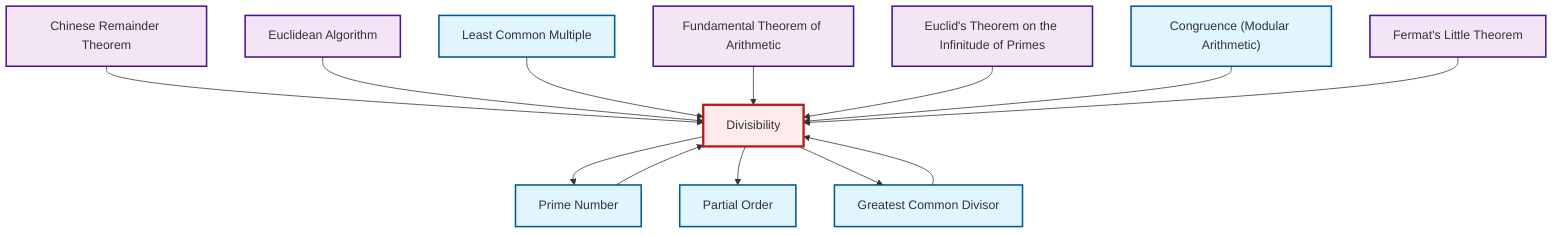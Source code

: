 graph TD
    classDef definition fill:#e1f5fe,stroke:#01579b,stroke-width:2px
    classDef theorem fill:#f3e5f5,stroke:#4a148c,stroke-width:2px
    classDef axiom fill:#fff3e0,stroke:#e65100,stroke-width:2px
    classDef example fill:#e8f5e9,stroke:#1b5e20,stroke-width:2px
    classDef current fill:#ffebee,stroke:#b71c1c,stroke-width:3px
    thm-fermat-little["Fermat's Little Theorem"]:::theorem
    thm-euclidean-algorithm["Euclidean Algorithm"]:::theorem
    def-congruence["Congruence (Modular Arithmetic)"]:::definition
    def-lcm["Least Common Multiple"]:::definition
    def-divisibility["Divisibility"]:::definition
    thm-euclid-infinitude-primes["Euclid's Theorem on the Infinitude of Primes"]:::theorem
    def-prime["Prime Number"]:::definition
    thm-fundamental-arithmetic["Fundamental Theorem of Arithmetic"]:::theorem
    def-partial-order["Partial Order"]:::definition
    def-gcd["Greatest Common Divisor"]:::definition
    thm-chinese-remainder["Chinese Remainder Theorem"]:::theorem
    def-divisibility --> def-prime
    thm-chinese-remainder --> def-divisibility
    thm-euclidean-algorithm --> def-divisibility
    def-lcm --> def-divisibility
    def-divisibility --> def-partial-order
    def-divisibility --> def-gcd
    thm-fundamental-arithmetic --> def-divisibility
    thm-euclid-infinitude-primes --> def-divisibility
    def-prime --> def-divisibility
    def-congruence --> def-divisibility
    def-gcd --> def-divisibility
    thm-fermat-little --> def-divisibility
    class def-divisibility current